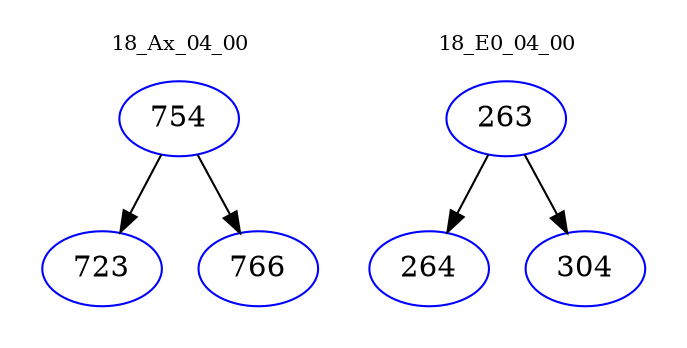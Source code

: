 digraph{
subgraph cluster_0 {
color = white
label = "18_Ax_04_00";
fontsize=10;
T0_754 [label="754", color="blue"]
T0_754 -> T0_723 [color="black"]
T0_723 [label="723", color="blue"]
T0_754 -> T0_766 [color="black"]
T0_766 [label="766", color="blue"]
}
subgraph cluster_1 {
color = white
label = "18_E0_04_00";
fontsize=10;
T1_263 [label="263", color="blue"]
T1_263 -> T1_264 [color="black"]
T1_264 [label="264", color="blue"]
T1_263 -> T1_304 [color="black"]
T1_304 [label="304", color="blue"]
}
}

